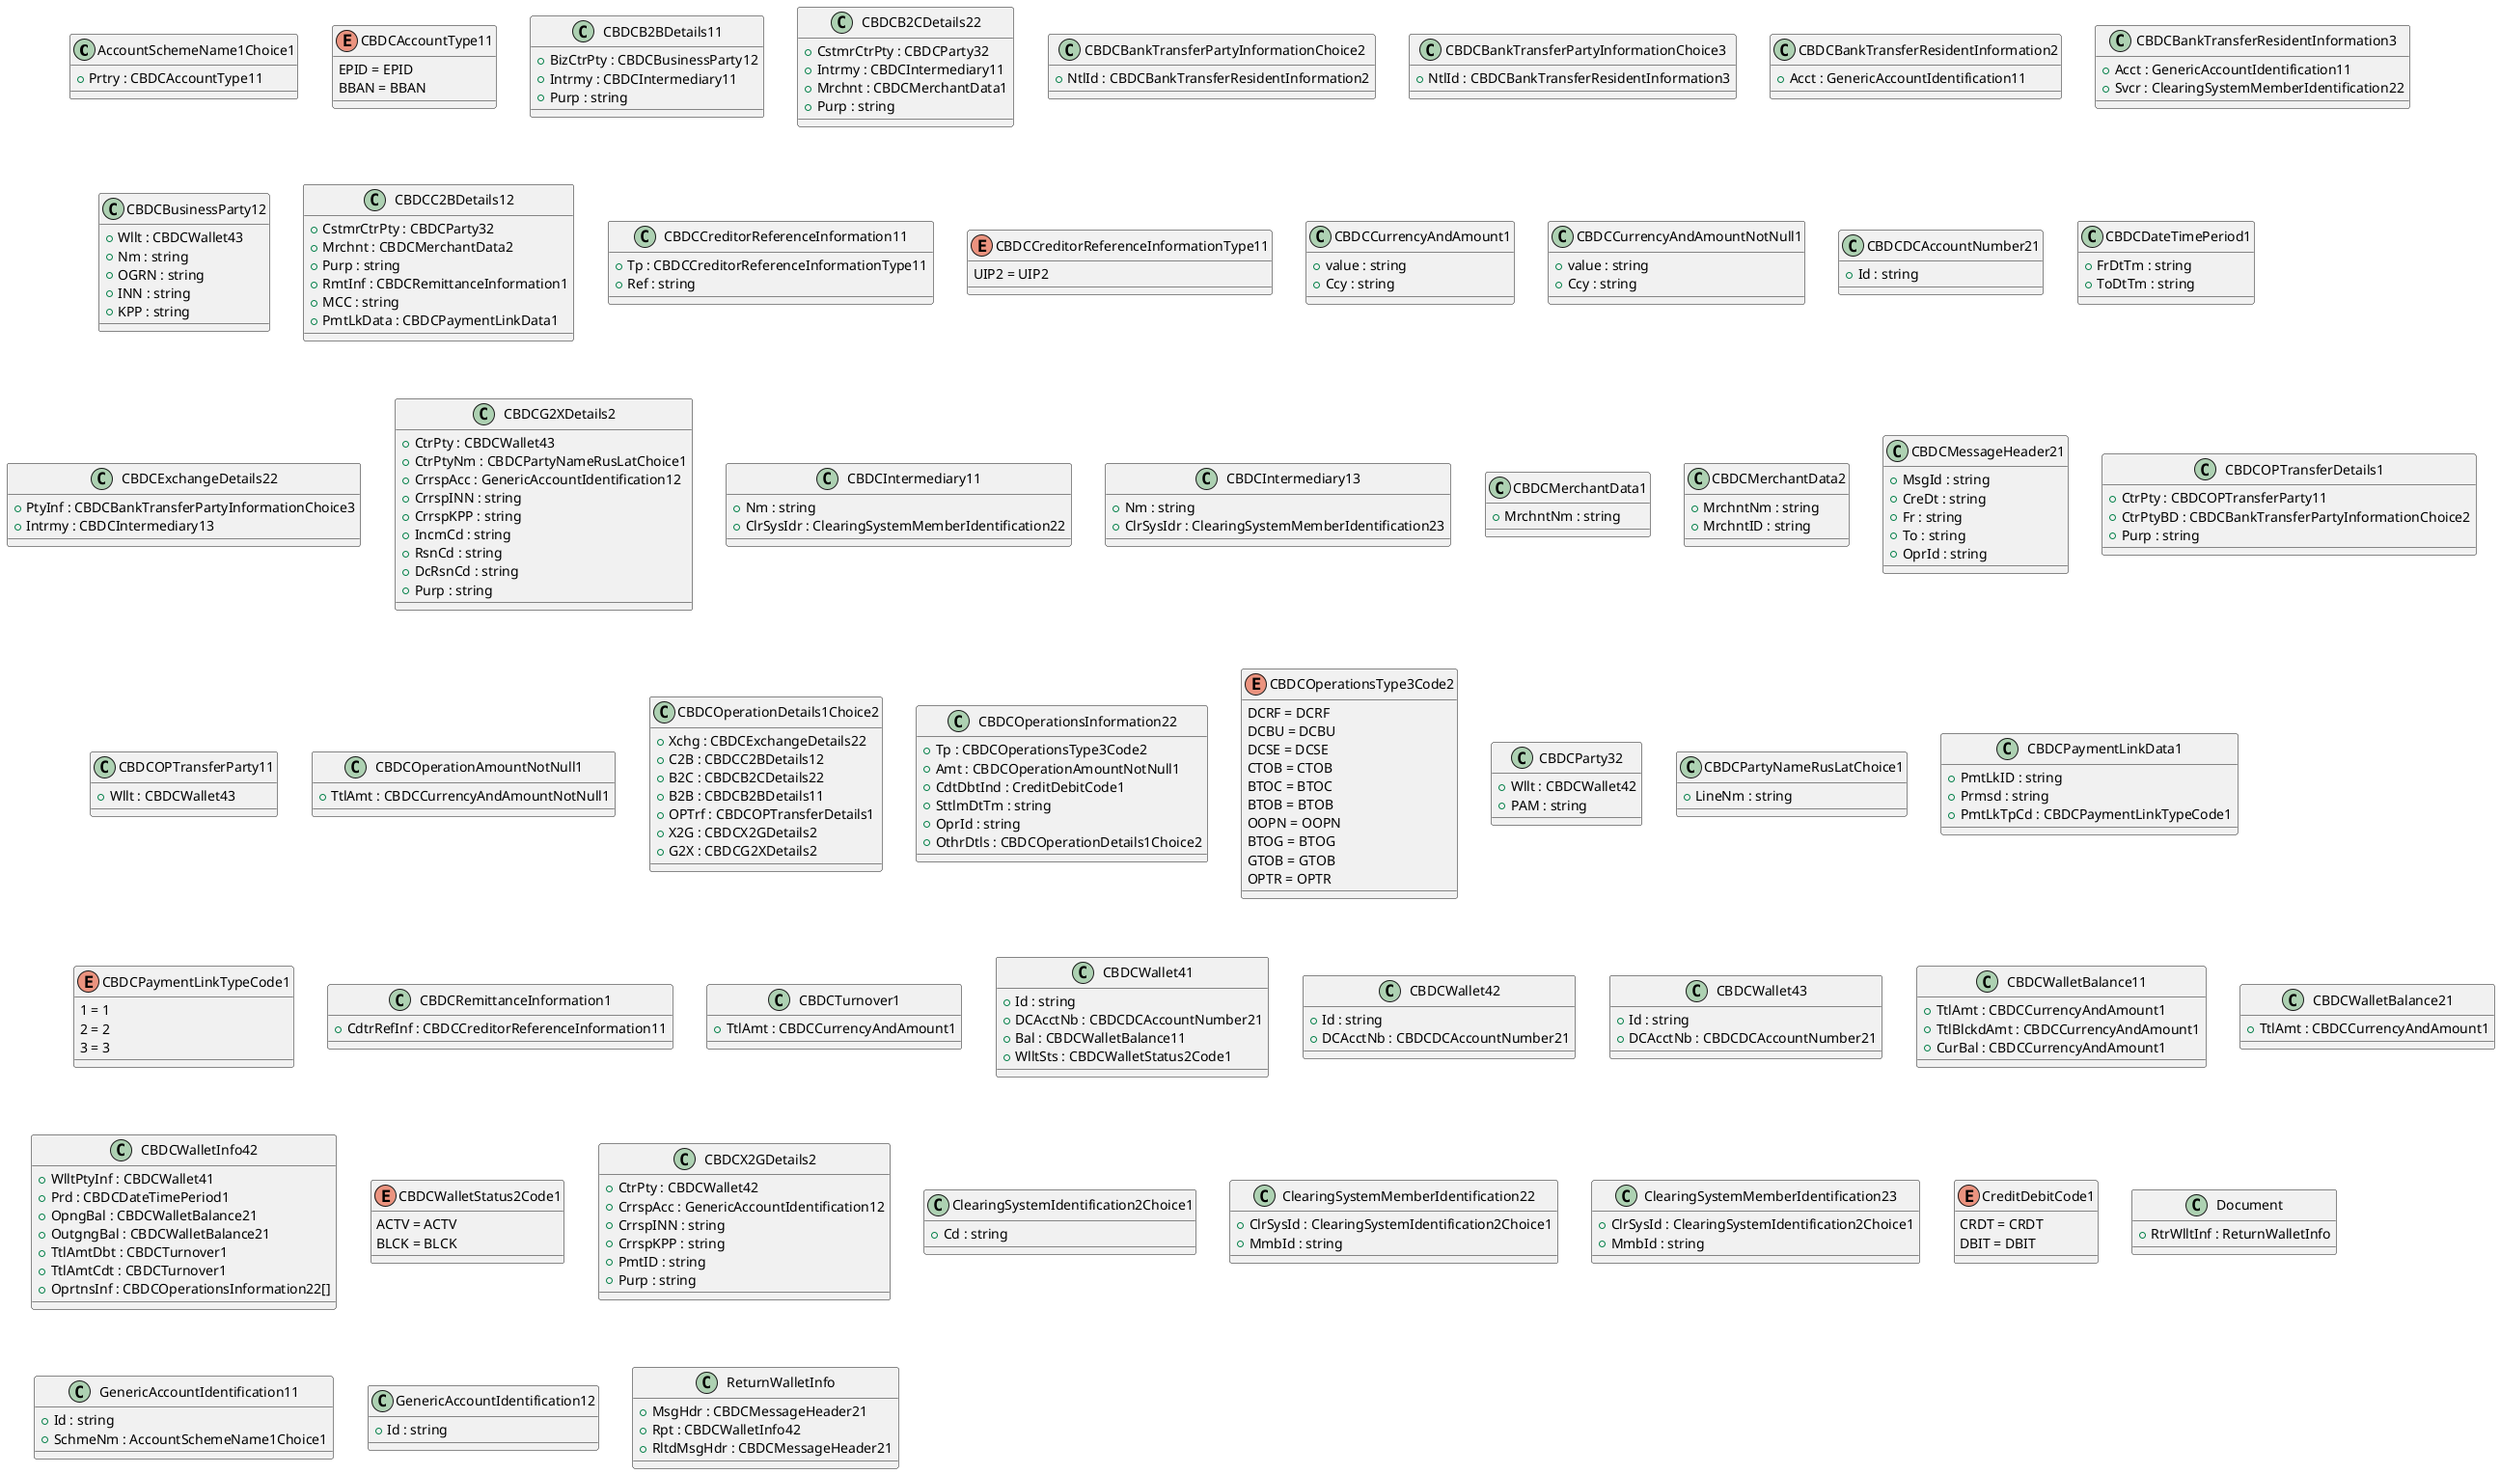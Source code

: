 @startuml

class AccountSchemeName1Choice1 {
    +Prtry : CBDCAccountType11
}
enum CBDCAccountType11 {
    EPID = EPID
    BBAN = BBAN
}
class CBDCB2BDetails11 {
    +BizCtrPty : CBDCBusinessParty12
    +Intrmy : CBDCIntermediary11
    +Purp : string
}
class CBDCB2CDetails22 {
    +CstmrCtrPty : CBDCParty32
    +Intrmy : CBDCIntermediary11
    +Mrchnt : CBDCMerchantData1
    +Purp : string
}
class CBDCBankTransferPartyInformationChoice2 {
    +NtlId : CBDCBankTransferResidentInformation2
}
class CBDCBankTransferPartyInformationChoice3 {
    +NtlId : CBDCBankTransferResidentInformation3
}
class CBDCBankTransferResidentInformation2 {
    +Acct : GenericAccountIdentification11
}
class CBDCBankTransferResidentInformation3 {
    +Acct : GenericAccountIdentification11
    +Svcr : ClearingSystemMemberIdentification22
}
class CBDCBusinessParty12 {
    +Wllt : CBDCWallet43
    +Nm : string
    +OGRN : string
    +INN : string
    +KPP : string
}
class CBDCC2BDetails12 {
    +CstmrCtrPty : CBDCParty32
    +Mrchnt : CBDCMerchantData2
    +Purp : string
    +RmtInf : CBDCRemittanceInformation1
    +MCC : string
    +PmtLkData : CBDCPaymentLinkData1
}
class CBDCCreditorReferenceInformation11 {
    +Tp : CBDCCreditorReferenceInformationType11
    +Ref : string
}
enum CBDCCreditorReferenceInformationType11 {
    UIP2 = UIP2
}
class CBDCCurrencyAndAmount1 {
    +value : string
    +Ccy : string
}
class CBDCCurrencyAndAmountNotNull1 {
    +value : string
    +Ccy : string
}
class CBDCDCAccountNumber21 {
    +Id : string
}
class CBDCDateTimePeriod1 {
    +FrDtTm : string
    +ToDtTm : string
}
class CBDCExchangeDetails22 {
    +PtyInf : CBDCBankTransferPartyInformationChoice3
    +Intrmy : CBDCIntermediary13
}
class CBDCG2XDetails2 {
    +CtrPty : CBDCWallet43
    +CtrPtyNm : CBDCPartyNameRusLatChoice1
    +CrrspAcc : GenericAccountIdentification12
    +CrrspINN : string
    +CrrspKPP : string
    +IncmCd : string
    +RsnCd : string
    +DcRsnCd : string
    +Purp : string
}
class CBDCIntermediary11 {
    +Nm : string
    +ClrSysIdr : ClearingSystemMemberIdentification22
}
class CBDCIntermediary13 {
    +Nm : string
    +ClrSysIdr : ClearingSystemMemberIdentification23
}
class CBDCMerchantData1 {
    +MrchntNm : string
}
class CBDCMerchantData2 {
    +MrchntNm : string
    +MrchntID : string
}
class CBDCMessageHeader21 {
    +MsgId : string
    +CreDt : string
    +Fr : string
    +To : string
    +OprId : string
}
class CBDCOPTransferDetails1 {
    +CtrPty : CBDCOPTransferParty11
    +CtrPtyBD : CBDCBankTransferPartyInformationChoice2
    +Purp : string
}
class CBDCOPTransferParty11 {
    +Wllt : CBDCWallet43
}
class CBDCOperationAmountNotNull1 {
    +TtlAmt : CBDCCurrencyAndAmountNotNull1
}
class CBDCOperationDetails1Choice2 {
    +Xchg : CBDCExchangeDetails22
    +C2B : CBDCC2BDetails12
    +B2C : CBDCB2CDetails22
    +B2B : CBDCB2BDetails11
    +OPTrf : CBDCOPTransferDetails1
    +X2G : CBDCX2GDetails2
    +G2X : CBDCG2XDetails2
}
class CBDCOperationsInformation22 {
    +Tp : CBDCOperationsType3Code2
    +Amt : CBDCOperationAmountNotNull1
    +CdtDbtInd : CreditDebitCode1
    +SttlmDtTm : string
    +OprId : string
    +OthrDtls : CBDCOperationDetails1Choice2
}
enum CBDCOperationsType3Code2 {
    DCRF = DCRF
    DCBU = DCBU
    DCSE = DCSE
    CTOB = CTOB
    BTOC = BTOC
    BTOB = BTOB
    OOPN = OOPN
    BTOG = BTOG
    GTOB = GTOB
    OPTR = OPTR
}
class CBDCParty32 {
    +Wllt : CBDCWallet42
    +PAM : string
}
class CBDCPartyNameRusLatChoice1 {
    +LineNm : string
}
class CBDCPaymentLinkData1 {
    +PmtLkID : string
    +Prmsd : string
    +PmtLkTpCd : CBDCPaymentLinkTypeCode1
}
enum CBDCPaymentLinkTypeCode1 {
    1 = 1
    2 = 2
    3 = 3
}
class CBDCRemittanceInformation1 {
    +CdtrRefInf : CBDCCreditorReferenceInformation11
}
class CBDCTurnover1 {
    +TtlAmt : CBDCCurrencyAndAmount1
}
class CBDCWallet41 {
    +Id : string
    +DCAcctNb : CBDCDCAccountNumber21
    +Bal : CBDCWalletBalance11
    +WlltSts : CBDCWalletStatus2Code1
}
class CBDCWallet42 {
    +Id : string
    +DCAcctNb : CBDCDCAccountNumber21
}
class CBDCWallet43 {
    +Id : string
    +DCAcctNb : CBDCDCAccountNumber21
}
class CBDCWalletBalance11 {
    +TtlAmt : CBDCCurrencyAndAmount1
    +TtlBlckdAmt : CBDCCurrencyAndAmount1
    +CurBal : CBDCCurrencyAndAmount1
}
class CBDCWalletBalance21 {
    +TtlAmt : CBDCCurrencyAndAmount1
}
class CBDCWalletInfo42 {
    +WlltPtyInf : CBDCWallet41
    +Prd : CBDCDateTimePeriod1
    +OpngBal : CBDCWalletBalance21
    +OutgngBal : CBDCWalletBalance21
    +TtlAmtDbt : CBDCTurnover1
    +TtlAmtCdt : CBDCTurnover1
    +OprtnsInf : CBDCOperationsInformation22[]
}
enum CBDCWalletStatus2Code1 {
    ACTV = ACTV
    BLCK = BLCK
}
class CBDCX2GDetails2 {
    +CtrPty : CBDCWallet42
    +CrrspAcc : GenericAccountIdentification12
    +CrrspINN : string
    +CrrspKPP : string
    +PmtID : string
    +Purp : string
}
class ClearingSystemIdentification2Choice1 {
    +Cd : string
}
class ClearingSystemMemberIdentification22 {
    +ClrSysId : ClearingSystemIdentification2Choice1
    +MmbId : string
}
class ClearingSystemMemberIdentification23 {
    +ClrSysId : ClearingSystemIdentification2Choice1
    +MmbId : string
}
enum CreditDebitCode1 {
    CRDT = CRDT
    DBIT = DBIT
}
class Document {
    +RtrWlltInf : ReturnWalletInfo
}
class GenericAccountIdentification11 {
    +Id : string
    +SchmeNm : AccountSchemeName1Choice1
}
class GenericAccountIdentification12 {
    +Id : string
}
class ReturnWalletInfo {
    +MsgHdr : CBDCMessageHeader21
    +Rpt : CBDCWalletInfo42
    +RltdMsgHdr : CBDCMessageHeader21
}

@enduml

